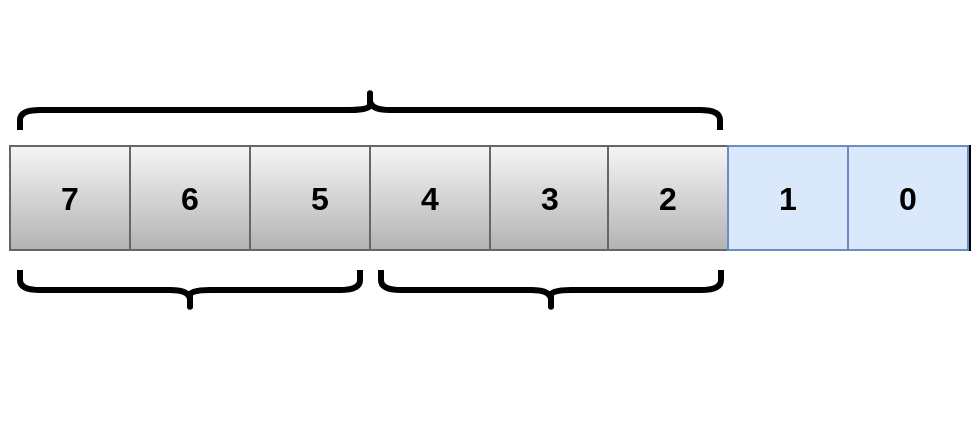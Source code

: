 <mxfile version="22.1.2" type="device">
  <diagram name="Página-1" id="1naj_lO46jhSrpNQx8SU">
    <mxGraphModel dx="1178" dy="790" grid="1" gridSize="10" guides="1" tooltips="1" connect="1" arrows="1" fold="1" page="1" pageScale="1" pageWidth="827" pageHeight="1169" math="0" shadow="0">
      <root>
        <mxCell id="0" />
        <mxCell id="1" parent="0" />
        <mxCell id="xud5iXsjGnso0-Vp6BYW-25" value="" style="rounded=0;whiteSpace=wrap;html=1;" parent="1" vertex="1">
          <mxGeometry x="120" y="163" width="480" height="52" as="geometry" />
        </mxCell>
        <mxCell id="xud5iXsjGnso0-Vp6BYW-27" value="" style="rounded=0;whiteSpace=wrap;html=1;fillColor=#f5f5f5;strokeColor=#666666;gradientColor=#b3b3b3;fontColor=#000000;" parent="1" vertex="1">
          <mxGeometry x="120" y="163" width="60" height="52" as="geometry" />
        </mxCell>
        <mxCell id="xud5iXsjGnso0-Vp6BYW-30" value="7" style="text;html=1;strokeColor=none;fillColor=none;align=center;verticalAlign=middle;whiteSpace=wrap;rounded=0;fontSize=16;fontStyle=1;fontColor=#000000;" parent="1" vertex="1">
          <mxGeometry x="115" y="174" width="70" height="30" as="geometry" />
        </mxCell>
        <mxCell id="WSSVNUDpOs4ptSsY72oF-7" value="" style="rounded=0;whiteSpace=wrap;html=1;fillColor=#f5f5f5;strokeColor=#666666;gradientColor=#b3b3b3;fontColor=#000000;" parent="1" vertex="1">
          <mxGeometry x="180" y="163" width="60" height="52" as="geometry" />
        </mxCell>
        <mxCell id="WSSVNUDpOs4ptSsY72oF-8" value="" style="rounded=0;whiteSpace=wrap;html=1;fillColor=#f5f5f5;strokeColor=#666666;gradientColor=#b3b3b3;fontColor=#000000;" parent="1" vertex="1">
          <mxGeometry x="240" y="163" width="60" height="52" as="geometry" />
        </mxCell>
        <mxCell id="WSSVNUDpOs4ptSsY72oF-9" value="" style="rounded=0;whiteSpace=wrap;html=1;fillColor=#f5f5f5;strokeColor=#666666;gradientColor=#b3b3b3;fontColor=#000000;" parent="1" vertex="1">
          <mxGeometry x="300" y="163" width="60" height="52" as="geometry" />
        </mxCell>
        <mxCell id="WSSVNUDpOs4ptSsY72oF-10" value="" style="rounded=0;whiteSpace=wrap;html=1;fillColor=#f5f5f5;strokeColor=#666666;gradientColor=#b3b3b3;fontColor=#000000;" parent="1" vertex="1">
          <mxGeometry x="360" y="163" width="60" height="52" as="geometry" />
        </mxCell>
        <mxCell id="WSSVNUDpOs4ptSsY72oF-11" value="" style="rounded=0;whiteSpace=wrap;html=1;fillColor=#f5f5f5;strokeColor=#666666;gradientColor=#b3b3b3;fontColor=#000000;" parent="1" vertex="1">
          <mxGeometry x="419" y="163" width="60" height="52" as="geometry" />
        </mxCell>
        <mxCell id="WSSVNUDpOs4ptSsY72oF-12" value="6" style="text;html=1;strokeColor=none;fillColor=none;align=center;verticalAlign=middle;whiteSpace=wrap;rounded=0;fontSize=16;fontStyle=1;fontColor=#000000;" parent="1" vertex="1">
          <mxGeometry x="175" y="174" width="70" height="30" as="geometry" />
        </mxCell>
        <mxCell id="WSSVNUDpOs4ptSsY72oF-13" value="5" style="text;html=1;strokeColor=none;fillColor=none;align=center;verticalAlign=middle;whiteSpace=wrap;rounded=0;fontSize=16;fontStyle=1;fontColor=#000000;" parent="1" vertex="1">
          <mxGeometry x="240" y="174" width="70" height="30" as="geometry" />
        </mxCell>
        <mxCell id="WSSVNUDpOs4ptSsY72oF-14" value="4" style="text;html=1;strokeColor=none;fillColor=none;align=center;verticalAlign=middle;whiteSpace=wrap;rounded=0;fontSize=16;fontStyle=1;fontColor=#000000;" parent="1" vertex="1">
          <mxGeometry x="295" y="174" width="70" height="30" as="geometry" />
        </mxCell>
        <mxCell id="WSSVNUDpOs4ptSsY72oF-15" value="3" style="text;html=1;strokeColor=none;fillColor=none;align=center;verticalAlign=middle;whiteSpace=wrap;rounded=0;fontSize=16;fontStyle=1;fontColor=#000000;" parent="1" vertex="1">
          <mxGeometry x="355" y="174" width="70" height="30" as="geometry" />
        </mxCell>
        <mxCell id="WSSVNUDpOs4ptSsY72oF-16" value="2" style="text;html=1;strokeColor=none;fillColor=none;align=center;verticalAlign=middle;whiteSpace=wrap;rounded=0;fontSize=16;fontStyle=1;fontColor=#000000;" parent="1" vertex="1">
          <mxGeometry x="414" y="174" width="70" height="30" as="geometry" />
        </mxCell>
        <mxCell id="WSSVNUDpOs4ptSsY72oF-17" value="" style="rounded=0;whiteSpace=wrap;html=1;fillColor=#dae8fc;strokeColor=#6c8ebf;" parent="1" vertex="1">
          <mxGeometry x="479" y="163" width="60" height="52" as="geometry" />
        </mxCell>
        <mxCell id="WSSVNUDpOs4ptSsY72oF-18" value="1" style="text;html=1;strokeColor=none;fillColor=none;align=center;verticalAlign=middle;whiteSpace=wrap;rounded=0;fontSize=16;fontStyle=1;fontColor=#000000;" parent="1" vertex="1">
          <mxGeometry x="474" y="174" width="70" height="30" as="geometry" />
        </mxCell>
        <mxCell id="WSSVNUDpOs4ptSsY72oF-19" value="" style="rounded=0;whiteSpace=wrap;html=1;fillColor=#dae8fc;strokeColor=#6c8ebf;" parent="1" vertex="1">
          <mxGeometry x="539" y="163" width="60" height="52" as="geometry" />
        </mxCell>
        <mxCell id="WSSVNUDpOs4ptSsY72oF-20" value="0" style="text;html=1;strokeColor=none;fillColor=none;align=center;verticalAlign=middle;whiteSpace=wrap;rounded=0;fontSize=16;fontStyle=1;fontColor=#000000;" parent="1" vertex="1">
          <mxGeometry x="534" y="174" width="70" height="30" as="geometry" />
        </mxCell>
        <mxCell id="WSSVNUDpOs4ptSsY72oF-25" value="DSCP FIELD" style="text;html=1;strokeColor=none;fillColor=none;align=center;verticalAlign=middle;whiteSpace=wrap;rounded=0;fontSize=16;fontStyle=1;fontColor=#ffffff;" parent="1" vertex="1">
          <mxGeometry x="232.5" y="90" width="135" height="30" as="geometry" />
        </mxCell>
        <mxCell id="WSSVNUDpOs4ptSsY72oF-48" value="CLASS SELECTOR BITS (IP PROCEDURE)" style="text;html=1;strokeColor=none;fillColor=none;align=center;verticalAlign=middle;whiteSpace=wrap;rounded=0;fontSize=16;fontStyle=1;fontColor=#ffffff;" parent="1" vertex="1">
          <mxGeometry x="142.5" y="260" width="135" height="30" as="geometry" />
        </mxCell>
        <mxCell id="BCy47IR0d-kxVVgHZzA4-1" value="" style="shape=curlyBracket;whiteSpace=wrap;html=1;rounded=1;labelPosition=left;verticalLabelPosition=middle;align=right;verticalAlign=middle;rotation=90;strokeWidth=3;" parent="1" vertex="1">
          <mxGeometry x="290" y="-30" width="20" height="350" as="geometry" />
        </mxCell>
        <mxCell id="BCy47IR0d-kxVVgHZzA4-2" value="000 = CLASS SELECTOR (CS)" style="text;html=1;strokeColor=none;fillColor=none;align=center;verticalAlign=middle;whiteSpace=wrap;rounded=0;fontSize=16;fontStyle=1;fontColor=#ffffff;" parent="1" vertex="1">
          <mxGeometry x="296.25" y="260" width="188.5" height="30" as="geometry" />
        </mxCell>
        <mxCell id="BCy47IR0d-kxVVgHZzA4-3" value="" style="shape=curlyBracket;whiteSpace=wrap;html=1;rounded=1;labelPosition=left;verticalLabelPosition=middle;align=right;verticalAlign=middle;rotation=-90;strokeWidth=3;" parent="1" vertex="1">
          <mxGeometry x="200" y="150" width="20" height="170" as="geometry" />
        </mxCell>
        <mxCell id="BCy47IR0d-kxVVgHZzA4-4" value="" style="shape=curlyBracket;whiteSpace=wrap;html=1;rounded=1;labelPosition=left;verticalLabelPosition=middle;align=right;verticalAlign=middle;rotation=-90;strokeWidth=3;" parent="1" vertex="1">
          <mxGeometry x="380.5" y="150" width="20" height="170" as="geometry" />
        </mxCell>
      </root>
    </mxGraphModel>
  </diagram>
</mxfile>
